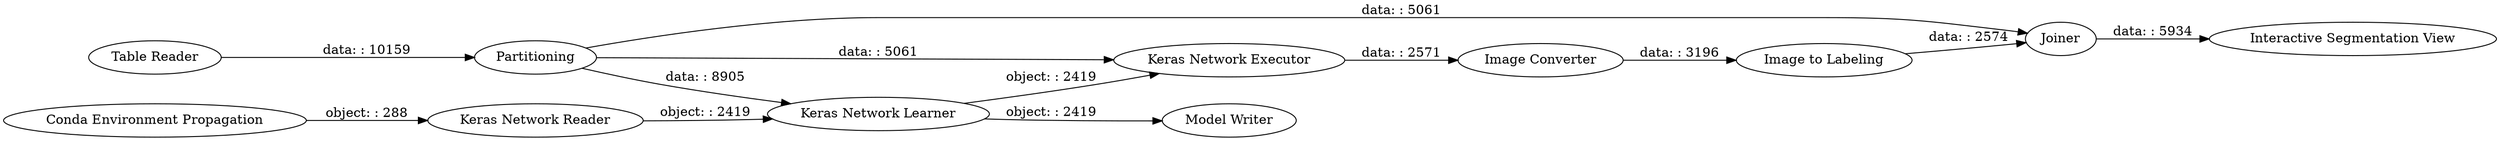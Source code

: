 digraph {
	"-5180317734811022350_1" [label="Table Reader"]
	"-5180317734811022350_263" [label="Conda Environment Propagation"]
	"-5180317734811022350_208" [label="Image Converter"]
	"-5180317734811022350_241" [label="Model Writer"]
	"-5180317734811022350_2" [label="Keras Network Reader"]
	"-5180317734811022350_240" [label=Partitioning]
	"-5180317734811022350_238" [label="Keras Network Executor"]
	"-5180317734811022350_209" [label="Image to Labeling"]
	"-5180317734811022350_211" [label="Interactive Segmentation View"]
	"-5180317734811022350_213" [label="Keras Network Learner"]
	"-5180317734811022350_237" [label=Joiner]
	"-5180317734811022350_237" -> "-5180317734811022350_211" [label="data: : 5934"]
	"-5180317734811022350_209" -> "-5180317734811022350_237" [label="data: : 2574"]
	"-5180317734811022350_263" -> "-5180317734811022350_2" [label="object: : 288"]
	"-5180317734811022350_240" -> "-5180317734811022350_238" [label="data: : 5061"]
	"-5180317734811022350_240" -> "-5180317734811022350_237" [label="data: : 5061"]
	"-5180317734811022350_240" -> "-5180317734811022350_213" [label="data: : 8905"]
	"-5180317734811022350_208" -> "-5180317734811022350_209" [label="data: : 3196"]
	"-5180317734811022350_213" -> "-5180317734811022350_241" [label="object: : 2419"]
	"-5180317734811022350_213" -> "-5180317734811022350_238" [label="object: : 2419"]
	"-5180317734811022350_1" -> "-5180317734811022350_240" [label="data: : 10159"]
	"-5180317734811022350_2" -> "-5180317734811022350_213" [label="object: : 2419"]
	"-5180317734811022350_238" -> "-5180317734811022350_208" [label="data: : 2571"]
	rankdir=LR
}
